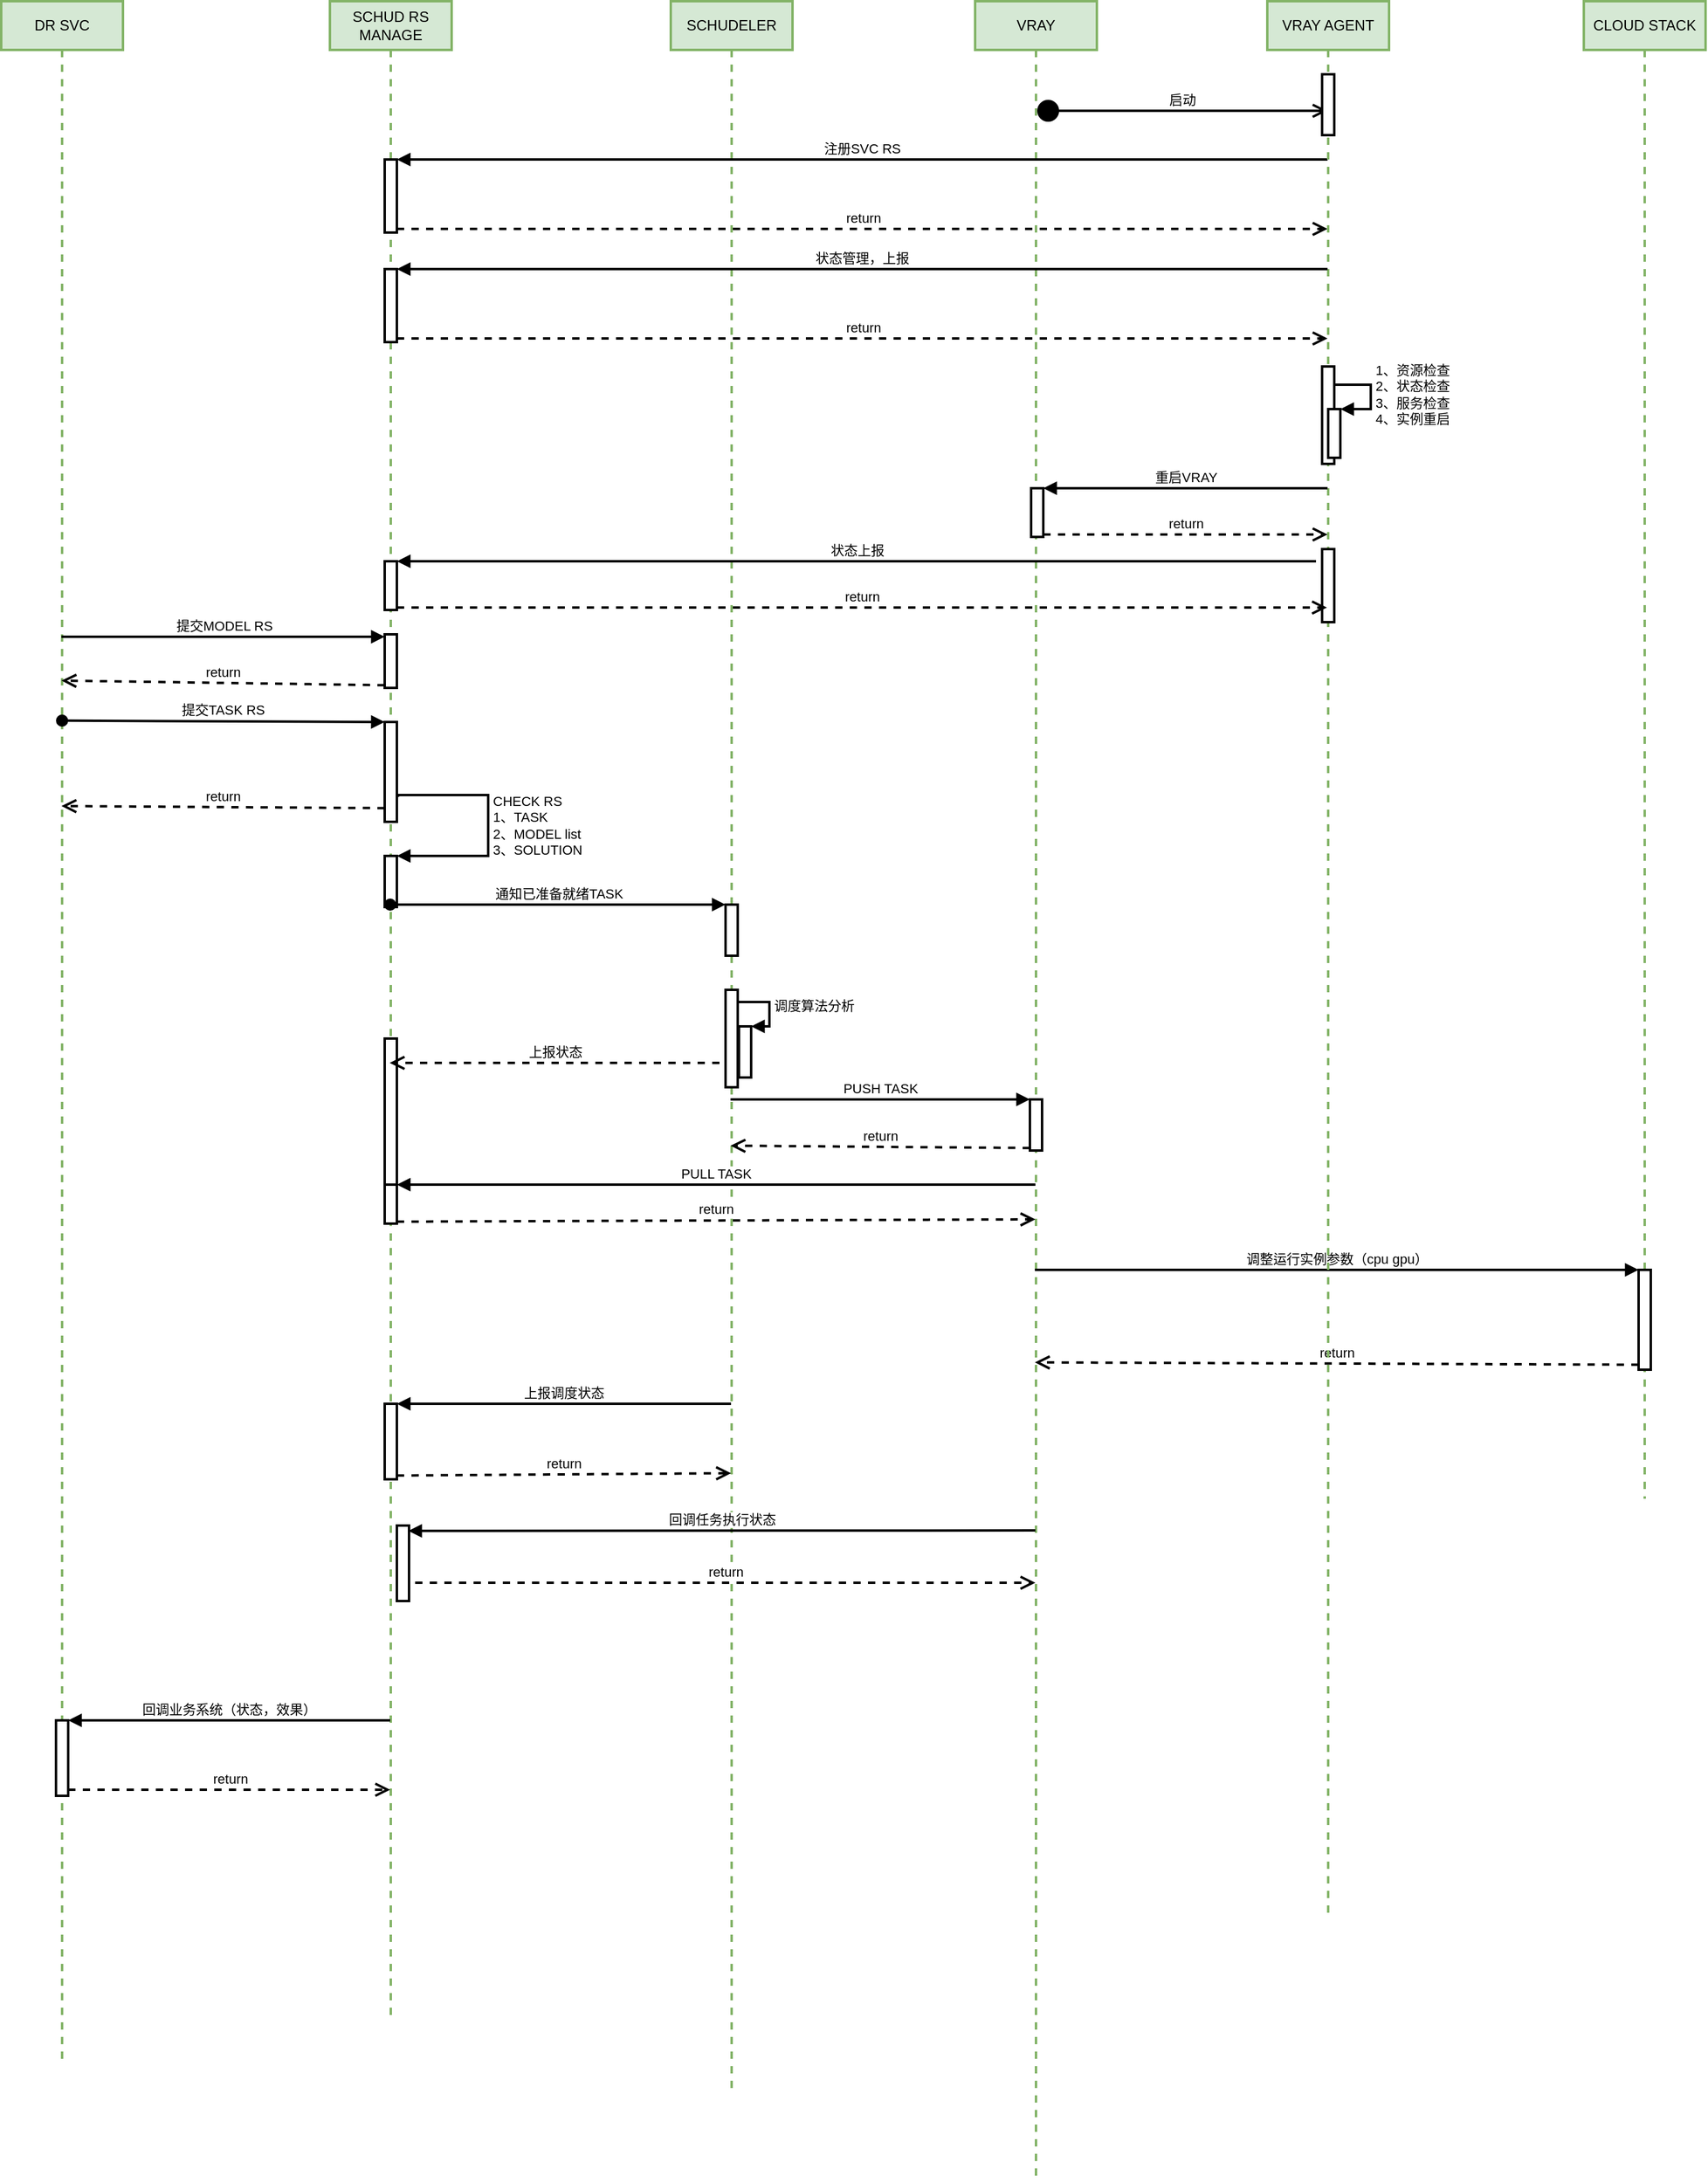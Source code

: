 <mxfile version="16.6.2" type="github">
  <diagram id="GCqSC2SD_qlKMxx8C9cN" name="Page-1">
    <mxGraphModel dx="2037" dy="1099" grid="1" gridSize="10" guides="1" tooltips="1" connect="1" arrows="1" fold="1" page="1" pageScale="1" pageWidth="850" pageHeight="1100" math="0" shadow="0">
      <root>
        <mxCell id="0" />
        <mxCell id="1" parent="0" />
        <mxCell id="x7JE74Zz-_B23tUYXp61-1" value="DR SVC" style="shape=umlLifeline;perimeter=lifelinePerimeter;whiteSpace=wrap;html=1;container=1;collapsible=0;recursiveResize=0;outlineConnect=0;fillColor=#d5e8d4;strokeColor=#82b366;strokeWidth=2;" vertex="1" parent="1">
          <mxGeometry x="170" y="240" width="100" height="1690" as="geometry" />
        </mxCell>
        <mxCell id="x7JE74Zz-_B23tUYXp61-34" value="" style="html=1;points=[];perimeter=orthogonalPerimeter;strokeWidth=2;" vertex="1" parent="x7JE74Zz-_B23tUYXp61-1">
          <mxGeometry x="45" y="1412" width="10" height="62" as="geometry" />
        </mxCell>
        <mxCell id="x7JE74Zz-_B23tUYXp61-2" value="SCHUD RS MANAGE" style="shape=umlLifeline;perimeter=lifelinePerimeter;whiteSpace=wrap;html=1;container=1;collapsible=0;recursiveResize=0;outlineConnect=0;fillColor=#d5e8d4;strokeColor=#82b366;strokeWidth=2;" vertex="1" parent="1">
          <mxGeometry x="440" y="240" width="100" height="1660" as="geometry" />
        </mxCell>
        <mxCell id="x7JE74Zz-_B23tUYXp61-4" value="" style="html=1;points=[];perimeter=orthogonalPerimeter;strokeWidth=2;" vertex="1" parent="x7JE74Zz-_B23tUYXp61-2">
          <mxGeometry x="45" y="592" width="10" height="82" as="geometry" />
        </mxCell>
        <mxCell id="x7JE74Zz-_B23tUYXp61-8" value="" style="html=1;points=[];perimeter=orthogonalPerimeter;strokeWidth=2;" vertex="1" parent="x7JE74Zz-_B23tUYXp61-2">
          <mxGeometry x="45" y="130" width="10" height="60" as="geometry" />
        </mxCell>
        <mxCell id="x7JE74Zz-_B23tUYXp61-11" value="" style="html=1;points=[];perimeter=orthogonalPerimeter;strokeWidth=2;" vertex="1" parent="x7JE74Zz-_B23tUYXp61-2">
          <mxGeometry x="45" y="520" width="10" height="44" as="geometry" />
        </mxCell>
        <mxCell id="x7JE74Zz-_B23tUYXp61-17" value="" style="html=1;points=[];perimeter=orthogonalPerimeter;strokeWidth=2;" vertex="1" parent="x7JE74Zz-_B23tUYXp61-2">
          <mxGeometry x="45" y="702" width="10" height="42" as="geometry" />
        </mxCell>
        <mxCell id="x7JE74Zz-_B23tUYXp61-18" value="CHECK RS&lt;br&gt;1、TASK&lt;br&gt;2、MODEL list&lt;br&gt;3、SOLUTION" style="edgeStyle=orthogonalEdgeStyle;html=1;align=left;spacingLeft=2;endArrow=block;rounded=0;entryX=1;entryY=0;exitX=1.1;exitY=0.75;exitDx=0;exitDy=0;exitPerimeter=0;strokeWidth=2;" edge="1" target="x7JE74Zz-_B23tUYXp61-17" parent="x7JE74Zz-_B23tUYXp61-2" source="x7JE74Zz-_B23tUYXp61-4">
          <mxGeometry relative="1" as="geometry">
            <mxPoint x="60" y="652" as="sourcePoint" />
            <Array as="points">
              <mxPoint x="130" y="652" />
              <mxPoint x="130" y="702" />
            </Array>
          </mxGeometry>
        </mxCell>
        <mxCell id="x7JE74Zz-_B23tUYXp61-31" value="" style="html=1;points=[];perimeter=orthogonalPerimeter;strokeWidth=2;" vertex="1" parent="x7JE74Zz-_B23tUYXp61-2">
          <mxGeometry x="55" y="1252" width="10" height="62" as="geometry" />
        </mxCell>
        <mxCell id="x7JE74Zz-_B23tUYXp61-37" value="" style="html=1;points=[];perimeter=orthogonalPerimeter;strokeWidth=2;" vertex="1" parent="x7JE74Zz-_B23tUYXp61-2">
          <mxGeometry x="45" y="1152" width="10" height="62" as="geometry" />
        </mxCell>
        <mxCell id="x7JE74Zz-_B23tUYXp61-40" value="" style="html=1;points=[];perimeter=orthogonalPerimeter;strokeWidth=2;" vertex="1" parent="x7JE74Zz-_B23tUYXp61-2">
          <mxGeometry x="45" y="852" width="10" height="132" as="geometry" />
        </mxCell>
        <mxCell id="x7JE74Zz-_B23tUYXp61-28" value="" style="html=1;points=[];perimeter=orthogonalPerimeter;strokeWidth=2;" vertex="1" parent="x7JE74Zz-_B23tUYXp61-2">
          <mxGeometry x="45" y="972" width="10" height="32" as="geometry" />
        </mxCell>
        <mxCell id="x7JE74Zz-_B23tUYXp61-46" value="" style="html=1;points=[];perimeter=orthogonalPerimeter;strokeWidth=2;" vertex="1" parent="x7JE74Zz-_B23tUYXp61-2">
          <mxGeometry x="45" y="220" width="10" height="60" as="geometry" />
        </mxCell>
        <mxCell id="x7JE74Zz-_B23tUYXp61-65" value="" style="html=1;points=[];perimeter=orthogonalPerimeter;strokeWidth=2;" vertex="1" parent="x7JE74Zz-_B23tUYXp61-2">
          <mxGeometry x="45" y="460" width="10" height="40" as="geometry" />
        </mxCell>
        <mxCell id="x7JE74Zz-_B23tUYXp61-3" value="VRAY" style="shape=umlLifeline;perimeter=lifelinePerimeter;whiteSpace=wrap;html=1;container=1;collapsible=0;recursiveResize=0;outlineConnect=0;fillColor=#d5e8d4;strokeColor=#82b366;strokeWidth=2;" vertex="1" parent="1">
          <mxGeometry x="970" y="240" width="100" height="1790" as="geometry" />
        </mxCell>
        <mxCell id="x7JE74Zz-_B23tUYXp61-25" value="" style="html=1;points=[];perimeter=orthogonalPerimeter;strokeWidth=2;" vertex="1" parent="x7JE74Zz-_B23tUYXp61-3">
          <mxGeometry x="45" y="902" width="10" height="42" as="geometry" />
        </mxCell>
        <mxCell id="x7JE74Zz-_B23tUYXp61-54" value="启动" style="html=1;verticalAlign=bottom;startArrow=circle;startFill=1;endArrow=open;startSize=6;endSize=8;rounded=0;strokeWidth=2;" edge="1" parent="x7JE74Zz-_B23tUYXp61-3">
          <mxGeometry width="80" relative="1" as="geometry">
            <mxPoint x="50" y="90" as="sourcePoint" />
            <mxPoint x="289.5" y="90" as="targetPoint" />
          </mxGeometry>
        </mxCell>
        <mxCell id="x7JE74Zz-_B23tUYXp61-61" value="" style="html=1;points=[];perimeter=orthogonalPerimeter;strokeWidth=2;" vertex="1" parent="x7JE74Zz-_B23tUYXp61-3">
          <mxGeometry x="46" y="400" width="10" height="40" as="geometry" />
        </mxCell>
        <mxCell id="x7JE74Zz-_B23tUYXp61-5" value="提交TASK RS" style="html=1;verticalAlign=bottom;startArrow=oval;endArrow=block;startSize=8;rounded=0;exitX=0.5;exitY=0.263;exitDx=0;exitDy=0;exitPerimeter=0;strokeWidth=2;" edge="1" target="x7JE74Zz-_B23tUYXp61-4" parent="1">
          <mxGeometry relative="1" as="geometry">
            <mxPoint x="220" y="830.9" as="sourcePoint" />
          </mxGeometry>
        </mxCell>
        <mxCell id="x7JE74Zz-_B23tUYXp61-6" value="CLOUD STACK" style="shape=umlLifeline;perimeter=lifelinePerimeter;whiteSpace=wrap;html=1;container=1;collapsible=0;recursiveResize=0;outlineConnect=0;fillColor=#d5e8d4;strokeColor=#82b366;strokeWidth=2;" vertex="1" parent="1">
          <mxGeometry x="1470" y="240" width="100" height="1230" as="geometry" />
        </mxCell>
        <mxCell id="x7JE74Zz-_B23tUYXp61-42" value="" style="html=1;points=[];perimeter=orthogonalPerimeter;strokeWidth=2;" vertex="1" parent="x7JE74Zz-_B23tUYXp61-6">
          <mxGeometry x="45" y="1042" width="10" height="82" as="geometry" />
        </mxCell>
        <mxCell id="x7JE74Zz-_B23tUYXp61-7" value="SCHUDELER" style="shape=umlLifeline;perimeter=lifelinePerimeter;whiteSpace=wrap;html=1;container=1;collapsible=0;recursiveResize=0;outlineConnect=0;fillColor=#d5e8d4;strokeColor=#82b366;strokeWidth=2;" vertex="1" parent="1">
          <mxGeometry x="720" y="240" width="100" height="1720" as="geometry" />
        </mxCell>
        <mxCell id="x7JE74Zz-_B23tUYXp61-19" value="" style="html=1;points=[];perimeter=orthogonalPerimeter;strokeWidth=2;" vertex="1" parent="x7JE74Zz-_B23tUYXp61-7">
          <mxGeometry x="45" y="742" width="10" height="42" as="geometry" />
        </mxCell>
        <mxCell id="x7JE74Zz-_B23tUYXp61-23" value="" style="html=1;points=[];perimeter=orthogonalPerimeter;strokeWidth=2;" vertex="1" parent="x7JE74Zz-_B23tUYXp61-7">
          <mxGeometry x="56" y="842" width="10" height="42" as="geometry" />
        </mxCell>
        <mxCell id="x7JE74Zz-_B23tUYXp61-24" value="调度算法分析" style="edgeStyle=orthogonalEdgeStyle;html=1;align=left;spacingLeft=2;endArrow=block;rounded=0;entryX=1;entryY=0;strokeWidth=2;" edge="1" target="x7JE74Zz-_B23tUYXp61-23" parent="x7JE74Zz-_B23tUYXp61-7">
          <mxGeometry relative="1" as="geometry">
            <mxPoint x="51" y="822" as="sourcePoint" />
            <Array as="points">
              <mxPoint x="81" y="822" />
            </Array>
          </mxGeometry>
        </mxCell>
        <mxCell id="x7JE74Zz-_B23tUYXp61-64" value="" style="html=1;points=[];perimeter=orthogonalPerimeter;strokeWidth=2;" vertex="1" parent="x7JE74Zz-_B23tUYXp61-7">
          <mxGeometry x="45" y="812" width="10" height="80" as="geometry" />
        </mxCell>
        <mxCell id="x7JE74Zz-_B23tUYXp61-9" value="注册SVC RS" style="html=1;verticalAlign=bottom;endArrow=block;entryX=1;entryY=0;rounded=0;strokeWidth=2;" edge="1" target="x7JE74Zz-_B23tUYXp61-8" parent="1">
          <mxGeometry relative="1" as="geometry">
            <mxPoint x="1259.5" y="370" as="sourcePoint" />
          </mxGeometry>
        </mxCell>
        <mxCell id="x7JE74Zz-_B23tUYXp61-10" value="return" style="html=1;verticalAlign=bottom;endArrow=open;dashed=1;endSize=8;exitX=1;exitY=0.95;rounded=0;strokeWidth=2;" edge="1" source="x7JE74Zz-_B23tUYXp61-8" parent="1">
          <mxGeometry relative="1" as="geometry">
            <mxPoint x="1259.5" y="427.0" as="targetPoint" />
          </mxGeometry>
        </mxCell>
        <mxCell id="x7JE74Zz-_B23tUYXp61-12" value="提交MODEL RS" style="html=1;verticalAlign=bottom;endArrow=block;entryX=0;entryY=0;rounded=0;strokeWidth=2;" edge="1" parent="1">
          <mxGeometry relative="1" as="geometry">
            <mxPoint x="219.5" y="762" as="sourcePoint" />
            <mxPoint x="485" y="762.0" as="targetPoint" />
          </mxGeometry>
        </mxCell>
        <mxCell id="x7JE74Zz-_B23tUYXp61-13" value="return" style="html=1;verticalAlign=bottom;endArrow=open;dashed=1;endSize=8;exitX=0;exitY=0.95;rounded=0;strokeWidth=2;" edge="1" source="x7JE74Zz-_B23tUYXp61-11" parent="1">
          <mxGeometry relative="1" as="geometry">
            <mxPoint x="219.5" y="798" as="targetPoint" />
          </mxGeometry>
        </mxCell>
        <mxCell id="x7JE74Zz-_B23tUYXp61-14" value="return" style="html=1;verticalAlign=bottom;endArrow=open;dashed=1;endSize=8;rounded=0;exitX=0;exitY=0.863;exitDx=0;exitDy=0;exitPerimeter=0;strokeWidth=2;" edge="1" parent="1" source="x7JE74Zz-_B23tUYXp61-4">
          <mxGeometry relative="1" as="geometry">
            <mxPoint x="480" y="902" as="sourcePoint" />
            <mxPoint x="219.5" y="901.04" as="targetPoint" />
          </mxGeometry>
        </mxCell>
        <mxCell id="x7JE74Zz-_B23tUYXp61-20" value="通知已准备就绪TASK" style="html=1;verticalAlign=bottom;startArrow=oval;endArrow=block;startSize=8;rounded=0;strokeWidth=2;" edge="1" target="x7JE74Zz-_B23tUYXp61-19" parent="1">
          <mxGeometry relative="1" as="geometry">
            <mxPoint x="489.5" y="982" as="sourcePoint" />
          </mxGeometry>
        </mxCell>
        <mxCell id="x7JE74Zz-_B23tUYXp61-26" value="PUSH TASK" style="html=1;verticalAlign=bottom;endArrow=block;entryX=0;entryY=0;rounded=0;strokeWidth=2;" edge="1" target="x7JE74Zz-_B23tUYXp61-25" parent="1">
          <mxGeometry relative="1" as="geometry">
            <mxPoint x="769.071" y="1142" as="sourcePoint" />
          </mxGeometry>
        </mxCell>
        <mxCell id="x7JE74Zz-_B23tUYXp61-27" value="return" style="html=1;verticalAlign=bottom;endArrow=open;dashed=1;endSize=8;exitX=0;exitY=0.95;rounded=0;strokeWidth=2;" edge="1" source="x7JE74Zz-_B23tUYXp61-25" parent="1">
          <mxGeometry relative="1" as="geometry">
            <mxPoint x="769.071" y="1180" as="targetPoint" />
          </mxGeometry>
        </mxCell>
        <mxCell id="x7JE74Zz-_B23tUYXp61-29" value="PULL TASK" style="html=1;verticalAlign=bottom;endArrow=block;entryX=1;entryY=0;rounded=0;strokeWidth=2;" edge="1" target="x7JE74Zz-_B23tUYXp61-28" parent="1">
          <mxGeometry relative="1" as="geometry">
            <mxPoint x="1019.5" y="1212" as="sourcePoint" />
          </mxGeometry>
        </mxCell>
        <mxCell id="x7JE74Zz-_B23tUYXp61-30" value="return" style="html=1;verticalAlign=bottom;endArrow=open;dashed=1;endSize=8;exitX=1;exitY=0.95;rounded=0;strokeWidth=2;" edge="1" source="x7JE74Zz-_B23tUYXp61-28" parent="1">
          <mxGeometry relative="1" as="geometry">
            <mxPoint x="1019.5" y="1240.5" as="targetPoint" />
          </mxGeometry>
        </mxCell>
        <mxCell id="x7JE74Zz-_B23tUYXp61-32" value="回调任务执行状态" style="html=1;verticalAlign=bottom;endArrow=block;rounded=0;entryX=0.943;entryY=0.329;entryDx=0;entryDy=0;entryPerimeter=0;strokeWidth=2;" edge="1" parent="1">
          <mxGeometry relative="1" as="geometry">
            <mxPoint x="1019.5" y="1496" as="sourcePoint" />
            <mxPoint x="504.43" y="1496.398" as="targetPoint" />
          </mxGeometry>
        </mxCell>
        <mxCell id="x7JE74Zz-_B23tUYXp61-33" value="return" style="html=1;verticalAlign=bottom;endArrow=open;dashed=1;endSize=8;rounded=0;strokeWidth=2;" edge="1" parent="1">
          <mxGeometry relative="1" as="geometry">
            <mxPoint x="1019.5" y="1539" as="targetPoint" />
            <mxPoint x="510" y="1539" as="sourcePoint" />
          </mxGeometry>
        </mxCell>
        <mxCell id="x7JE74Zz-_B23tUYXp61-35" value="回调业务系统（状态，效果）" style="html=1;verticalAlign=bottom;endArrow=block;entryX=1;entryY=0;rounded=0;strokeWidth=2;" edge="1" parent="1">
          <mxGeometry relative="1" as="geometry">
            <mxPoint x="489.5" y="1652" as="sourcePoint" />
            <mxPoint x="225" y="1652" as="targetPoint" />
          </mxGeometry>
        </mxCell>
        <mxCell id="x7JE74Zz-_B23tUYXp61-36" value="return" style="html=1;verticalAlign=bottom;endArrow=open;dashed=1;endSize=8;exitX=1;exitY=0.95;rounded=0;strokeWidth=2;" edge="1" parent="1">
          <mxGeometry relative="1" as="geometry">
            <mxPoint x="489.5" y="1709" as="targetPoint" />
            <mxPoint x="225" y="1709" as="sourcePoint" />
          </mxGeometry>
        </mxCell>
        <mxCell id="x7JE74Zz-_B23tUYXp61-38" value="上报调度状态" style="html=1;verticalAlign=bottom;endArrow=block;entryX=1;entryY=0;rounded=0;strokeWidth=2;" edge="1" target="x7JE74Zz-_B23tUYXp61-37" parent="1">
          <mxGeometry relative="1" as="geometry">
            <mxPoint x="769.5" y="1392" as="sourcePoint" />
          </mxGeometry>
        </mxCell>
        <mxCell id="x7JE74Zz-_B23tUYXp61-39" value="return" style="html=1;verticalAlign=bottom;endArrow=open;dashed=1;endSize=8;exitX=1;exitY=0.95;rounded=0;strokeWidth=2;" edge="1" source="x7JE74Zz-_B23tUYXp61-37" parent="1">
          <mxGeometry relative="1" as="geometry">
            <mxPoint x="769.5" y="1449" as="targetPoint" />
          </mxGeometry>
        </mxCell>
        <mxCell id="x7JE74Zz-_B23tUYXp61-41" value="上报状态" style="html=1;verticalAlign=bottom;endArrow=open;dashed=1;endSize=8;rounded=0;strokeWidth=2;" edge="1" parent="1">
          <mxGeometry relative="1" as="geometry">
            <mxPoint x="760" y="1112" as="sourcePoint" />
            <mxPoint x="489.071" y="1112" as="targetPoint" />
          </mxGeometry>
        </mxCell>
        <mxCell id="x7JE74Zz-_B23tUYXp61-43" value="调整运行实例参数（cpu gpu）" style="html=1;verticalAlign=bottom;endArrow=block;entryX=0;entryY=0;rounded=0;strokeWidth=2;" edge="1" target="x7JE74Zz-_B23tUYXp61-42" parent="1">
          <mxGeometry relative="1" as="geometry">
            <mxPoint x="1019.071" y="1282" as="sourcePoint" />
          </mxGeometry>
        </mxCell>
        <mxCell id="x7JE74Zz-_B23tUYXp61-44" value="return" style="html=1;verticalAlign=bottom;endArrow=open;dashed=1;endSize=8;exitX=0;exitY=0.95;rounded=0;strokeWidth=2;" edge="1" source="x7JE74Zz-_B23tUYXp61-42" parent="1">
          <mxGeometry relative="1" as="geometry">
            <mxPoint x="1019.071" y="1358" as="targetPoint" />
          </mxGeometry>
        </mxCell>
        <mxCell id="x7JE74Zz-_B23tUYXp61-45" value="VRAY AGENT" style="shape=umlLifeline;perimeter=lifelinePerimeter;whiteSpace=wrap;html=1;container=1;collapsible=0;recursiveResize=0;outlineConnect=0;fillColor=#d5e8d4;strokeColor=#82b366;strokeWidth=2;" vertex="1" parent="1">
          <mxGeometry x="1210" y="240" width="100" height="1570" as="geometry" />
        </mxCell>
        <mxCell id="x7JE74Zz-_B23tUYXp61-53" value="" style="html=1;points=[];perimeter=orthogonalPerimeter;strokeWidth=2;" vertex="1" parent="x7JE74Zz-_B23tUYXp61-45">
          <mxGeometry x="45" y="60" width="10" height="50" as="geometry" />
        </mxCell>
        <mxCell id="x7JE74Zz-_B23tUYXp61-58" value="" style="html=1;points=[];perimeter=orthogonalPerimeter;strokeWidth=2;" vertex="1" parent="x7JE74Zz-_B23tUYXp61-45">
          <mxGeometry x="45" y="300" width="10" height="80" as="geometry" />
        </mxCell>
        <mxCell id="x7JE74Zz-_B23tUYXp61-59" value="" style="html=1;points=[];perimeter=orthogonalPerimeter;strokeWidth=2;" vertex="1" parent="x7JE74Zz-_B23tUYXp61-45">
          <mxGeometry x="50" y="335" width="10" height="40" as="geometry" />
        </mxCell>
        <mxCell id="x7JE74Zz-_B23tUYXp61-60" value="1、资源检查&lt;br&gt;2、状态检查&lt;br&gt;3、服务检查&lt;br&gt;4、实例重启" style="edgeStyle=orthogonalEdgeStyle;html=1;align=left;spacingLeft=2;endArrow=block;rounded=0;entryX=1;entryY=0;strokeWidth=2;" edge="1" target="x7JE74Zz-_B23tUYXp61-59" parent="x7JE74Zz-_B23tUYXp61-45">
          <mxGeometry relative="1" as="geometry">
            <mxPoint x="55" y="315" as="sourcePoint" />
            <Array as="points">
              <mxPoint x="85" y="315" />
            </Array>
          </mxGeometry>
        </mxCell>
        <mxCell id="x7JE74Zz-_B23tUYXp61-68" value="" style="html=1;points=[];perimeter=orthogonalPerimeter;strokeWidth=2;" vertex="1" parent="x7JE74Zz-_B23tUYXp61-45">
          <mxGeometry x="45" y="450" width="10" height="60" as="geometry" />
        </mxCell>
        <mxCell id="x7JE74Zz-_B23tUYXp61-47" value="状态管理，上报" style="html=1;verticalAlign=bottom;endArrow=block;entryX=1;entryY=0;rounded=0;strokeWidth=2;" edge="1" target="x7JE74Zz-_B23tUYXp61-46" parent="1">
          <mxGeometry relative="1" as="geometry">
            <mxPoint x="1259.5" y="460" as="sourcePoint" />
          </mxGeometry>
        </mxCell>
        <mxCell id="x7JE74Zz-_B23tUYXp61-48" value="return" style="html=1;verticalAlign=bottom;endArrow=open;dashed=1;endSize=8;exitX=1;exitY=0.95;rounded=0;strokeWidth=2;" edge="1" source="x7JE74Zz-_B23tUYXp61-46" parent="1">
          <mxGeometry relative="1" as="geometry">
            <mxPoint x="1259.5" y="517.0" as="targetPoint" />
          </mxGeometry>
        </mxCell>
        <mxCell id="x7JE74Zz-_B23tUYXp61-62" value="重启VRAY" style="html=1;verticalAlign=bottom;endArrow=block;entryX=1;entryY=0;rounded=0;strokeWidth=2;" edge="1" target="x7JE74Zz-_B23tUYXp61-61" parent="1">
          <mxGeometry relative="1" as="geometry">
            <mxPoint x="1259.5" y="640" as="sourcePoint" />
          </mxGeometry>
        </mxCell>
        <mxCell id="x7JE74Zz-_B23tUYXp61-63" value="return" style="html=1;verticalAlign=bottom;endArrow=open;dashed=1;endSize=8;exitX=1;exitY=0.95;rounded=0;strokeWidth=2;" edge="1" source="x7JE74Zz-_B23tUYXp61-61" parent="1">
          <mxGeometry relative="1" as="geometry">
            <mxPoint x="1259.5" y="678" as="targetPoint" />
          </mxGeometry>
        </mxCell>
        <mxCell id="x7JE74Zz-_B23tUYXp61-66" value="状态上报" style="html=1;verticalAlign=bottom;endArrow=block;entryX=1;entryY=0;rounded=0;strokeWidth=2;" edge="1" target="x7JE74Zz-_B23tUYXp61-65" parent="1">
          <mxGeometry relative="1" as="geometry">
            <mxPoint x="1250" y="700" as="sourcePoint" />
          </mxGeometry>
        </mxCell>
        <mxCell id="x7JE74Zz-_B23tUYXp61-67" value="return" style="html=1;verticalAlign=bottom;endArrow=open;dashed=1;endSize=8;exitX=1;exitY=0.95;rounded=0;strokeWidth=2;" edge="1" source="x7JE74Zz-_B23tUYXp61-65" parent="1" target="x7JE74Zz-_B23tUYXp61-45">
          <mxGeometry relative="1" as="geometry">
            <mxPoint x="555" y="737" as="targetPoint" />
          </mxGeometry>
        </mxCell>
      </root>
    </mxGraphModel>
  </diagram>
</mxfile>

